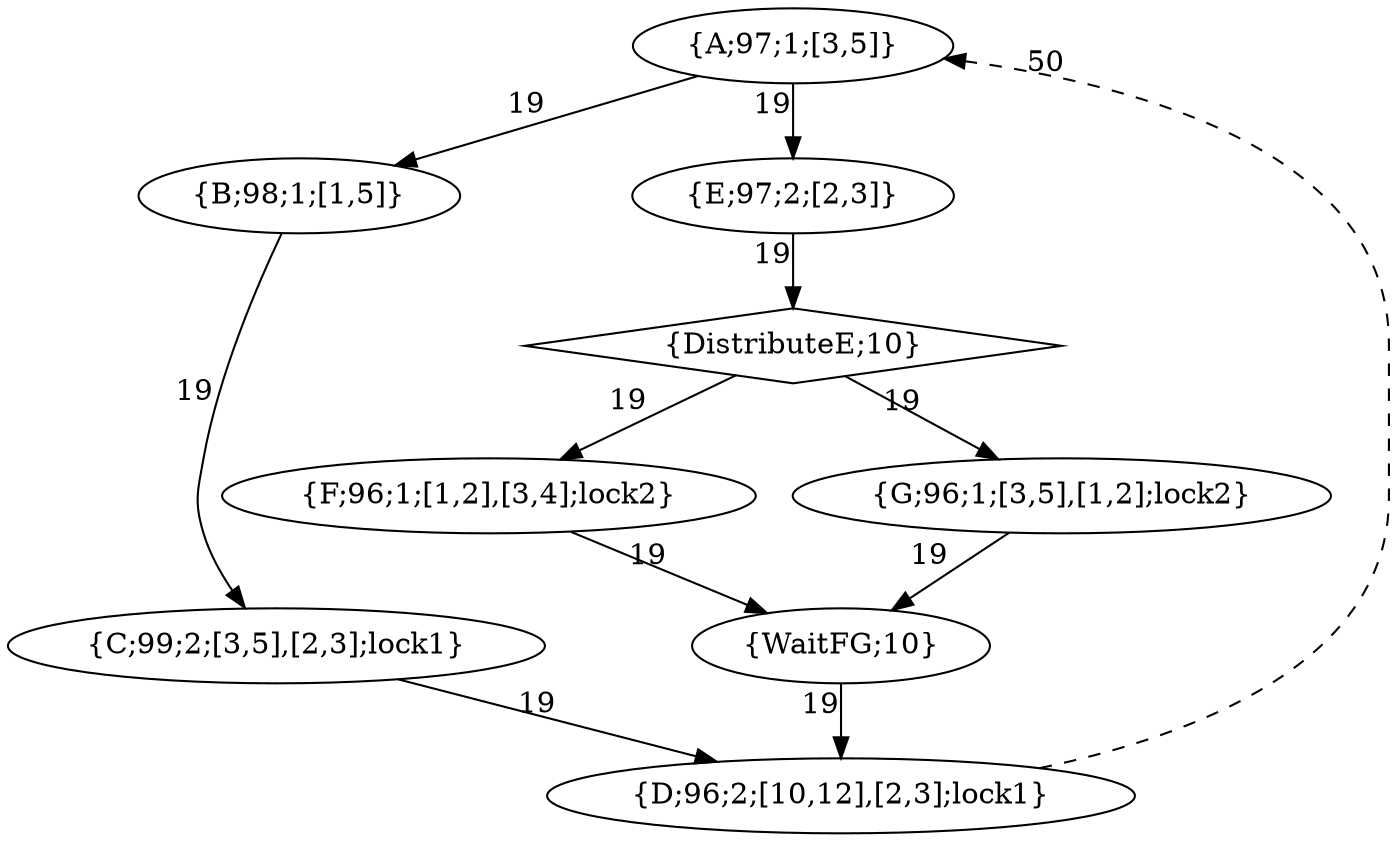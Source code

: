 digraph G {
    A [label = "{A;97;1;[3,5]}";];
    A -> B [xlabel = "19"; style = "ddd";];
    A -> E [xlabel = "19"; style = "ddd";];
    B [label = "{B;98;1;[1,5]}";];
    B -> C [xlabel = "19"; style = "ddd";];
    C [label = "{C;99;2;[3,5],[2,3];lock1}";];
    C-> D [xlabel = "19"; style = "ddd";];
    D [label = "{D;96;2;[10,12],[2,3];lock1}";];
    E [label = "{E;97;2;[2,3]}";];
    E -> DistributeE [xlabel = "19"; style = "ddd";];
    DistributeE -> F [xlabel = "19"; style = "ddd";];
    DistributeE -> G [xlabel = "19"; style = "ddd";];
    F -> WaitFG [xlabel = "19"; style = "ddd";];
    G -> WaitFG [xlabel = "19"; style = "ddd";];
    WaitFG [label = "{WaitFG;10}";];
    WaitFG -> D [xlabel = "19"; style = "ddd";];
    DistributeE [label = "{DistributeE;10}", shape = "diamond"];
    F [label = "{F;96;1;[1,2],[3,4];lock2}";];
    G [label = "{G;96;1;[3,5],[1,2];lock2}";];
    D -> A [xlabel ="50", style = "dashed"];
}